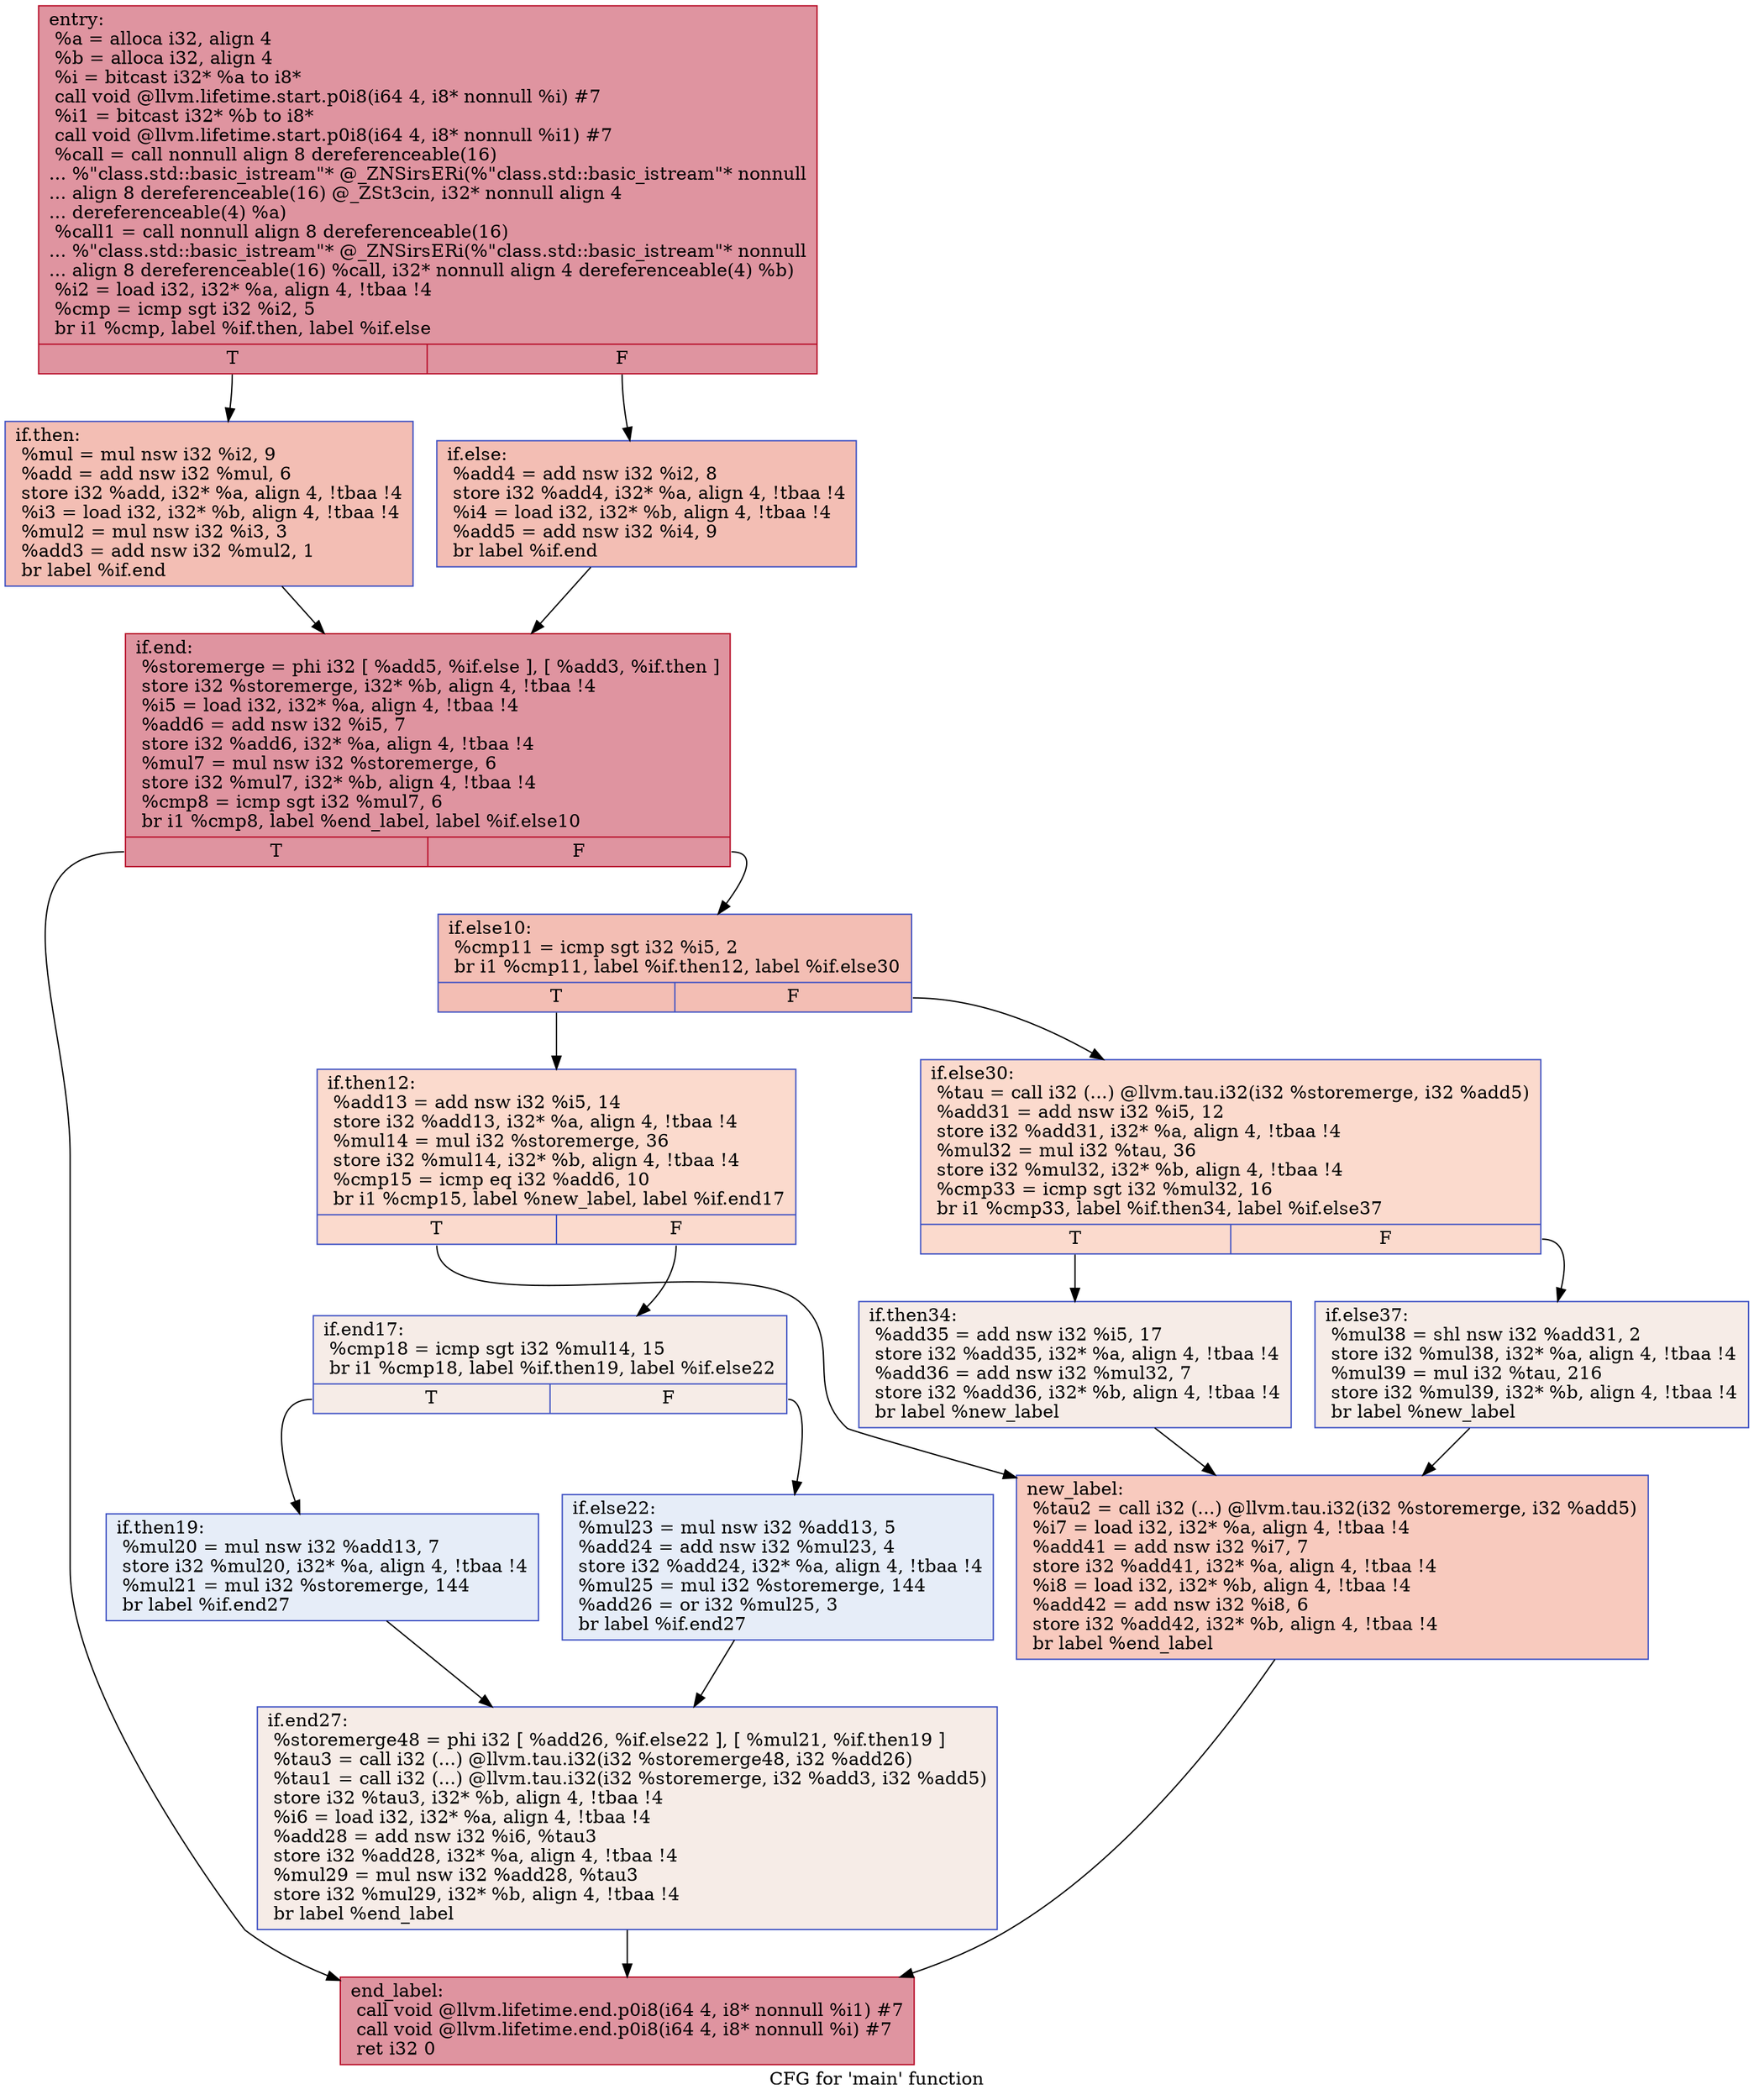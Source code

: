digraph "CFG for 'main' function" {
	label="CFG for 'main' function";

	Node0x55a18407bb90 [shape=record,color="#b70d28ff", style=filled, fillcolor="#b70d2870",label="{entry:\l  %a = alloca i32, align 4\l  %b = alloca i32, align 4\l  %i = bitcast i32* %a to i8*\l  call void @llvm.lifetime.start.p0i8(i64 4, i8* nonnull %i) #7\l  %i1 = bitcast i32* %b to i8*\l  call void @llvm.lifetime.start.p0i8(i64 4, i8* nonnull %i1) #7\l  %call = call nonnull align 8 dereferenceable(16)\l... %\"class.std::basic_istream\"* @_ZNSirsERi(%\"class.std::basic_istream\"* nonnull\l... align 8 dereferenceable(16) @_ZSt3cin, i32* nonnull align 4\l... dereferenceable(4) %a)\l  %call1 = call nonnull align 8 dereferenceable(16)\l... %\"class.std::basic_istream\"* @_ZNSirsERi(%\"class.std::basic_istream\"* nonnull\l... align 8 dereferenceable(16) %call, i32* nonnull align 4 dereferenceable(4) %b)\l  %i2 = load i32, i32* %a, align 4, !tbaa !4\l  %cmp = icmp sgt i32 %i2, 5\l  br i1 %cmp, label %if.then, label %if.else\l|{<s0>T|<s1>F}}"];
	Node0x55a18407bb90:s0 -> Node0x55a18407d5d0;
	Node0x55a18407bb90:s1 -> Node0x55a18407d6a0;
	Node0x55a18407d5d0 [shape=record,color="#3d50c3ff", style=filled, fillcolor="#e36c5570",label="{if.then:                                          \l  %mul = mul nsw i32 %i2, 9\l  %add = add nsw i32 %mul, 6\l  store i32 %add, i32* %a, align 4, !tbaa !4\l  %i3 = load i32, i32* %b, align 4, !tbaa !4\l  %mul2 = mul nsw i32 %i3, 3\l  %add3 = add nsw i32 %mul2, 1\l  br label %if.end\l}"];
	Node0x55a18407d5d0 -> Node0x55a18407e440;
	Node0x55a18407d6a0 [shape=record,color="#3d50c3ff", style=filled, fillcolor="#e36c5570",label="{if.else:                                          \l  %add4 = add nsw i32 %i2, 8\l  store i32 %add4, i32* %a, align 4, !tbaa !4\l  %i4 = load i32, i32* %b, align 4, !tbaa !4\l  %add5 = add nsw i32 %i4, 9\l  br label %if.end\l}"];
	Node0x55a18407d6a0 -> Node0x55a18407e440;
	Node0x55a18407e440 [shape=record,color="#b70d28ff", style=filled, fillcolor="#b70d2870",label="{if.end:                                           \l  %storemerge = phi i32 [ %add5, %if.else ], [ %add3, %if.then ]\l  store i32 %storemerge, i32* %b, align 4, !tbaa !4\l  %i5 = load i32, i32* %a, align 4, !tbaa !4\l  %add6 = add nsw i32 %i5, 7\l  store i32 %add6, i32* %a, align 4, !tbaa !4\l  %mul7 = mul nsw i32 %storemerge, 6\l  store i32 %mul7, i32* %b, align 4, !tbaa !4\l  %cmp8 = icmp sgt i32 %mul7, 6\l  br i1 %cmp8, label %end_label, label %if.else10\l|{<s0>T|<s1>F}}"];
	Node0x55a18407e440:s0 -> Node0x55a18407f060;
	Node0x55a18407e440:s1 -> Node0x55a18407f0e0;
	Node0x55a18407f0e0 [shape=record,color="#3d50c3ff", style=filled, fillcolor="#e36c5570",label="{if.else10:                                        \l  %cmp11 = icmp sgt i32 %i5, 2\l  br i1 %cmp11, label %if.then12, label %if.else30\l|{<s0>T|<s1>F}}"];
	Node0x55a18407f0e0:s0 -> Node0x55a18407f350;
	Node0x55a18407f0e0:s1 -> Node0x55a18407f3d0;
	Node0x55a18407f350 [shape=record,color="#3d50c3ff", style=filled, fillcolor="#f7ac8e70",label="{if.then12:                                        \l  %add13 = add nsw i32 %i5, 14\l  store i32 %add13, i32* %a, align 4, !tbaa !4\l  %mul14 = mul i32 %storemerge, 36\l  store i32 %mul14, i32* %b, align 4, !tbaa !4\l  %cmp15 = icmp eq i32 %add6, 10\l  br i1 %cmp15, label %new_label, label %if.end17\l|{<s0>T|<s1>F}}"];
	Node0x55a18407f350:s0 -> Node0x55a18407f920;
	Node0x55a18407f350:s1 -> Node0x55a18407f9a0;
	Node0x55a18407f9a0 [shape=record,color="#3d50c3ff", style=filled, fillcolor="#ead5c970",label="{if.end17:                                         \l  %cmp18 = icmp sgt i32 %mul14, 15\l  br i1 %cmp18, label %if.then19, label %if.else22\l|{<s0>T|<s1>F}}"];
	Node0x55a18407f9a0:s0 -> Node0x55a18407fc10;
	Node0x55a18407f9a0:s1 -> Node0x55a1840804a0;
	Node0x55a18407fc10 [shape=record,color="#3d50c3ff", style=filled, fillcolor="#c7d7f070",label="{if.then19:                                        \l  %mul20 = mul nsw i32 %add13, 7\l  store i32 %mul20, i32* %a, align 4, !tbaa !4\l  %mul21 = mul i32 %storemerge, 144\l  br label %if.end27\l}"];
	Node0x55a18407fc10 -> Node0x55a184080850;
	Node0x55a1840804a0 [shape=record,color="#3d50c3ff", style=filled, fillcolor="#c7d7f070",label="{if.else22:                                        \l  %mul23 = mul nsw i32 %add13, 5\l  %add24 = add nsw i32 %mul23, 4\l  store i32 %add24, i32* %a, align 4, !tbaa !4\l  %mul25 = mul i32 %storemerge, 144\l  %add26 = or i32 %mul25, 3\l  br label %if.end27\l}"];
	Node0x55a1840804a0 -> Node0x55a184080850;
	Node0x55a184080850 [shape=record,color="#3d50c3ff", style=filled, fillcolor="#ead5c970",label="{if.end27:                                         \l  %storemerge48 = phi i32 [ %add26, %if.else22 ], [ %mul21, %if.then19 ]\l  %tau3 = call i32 (...) @llvm.tau.i32(i32 %storemerge48, i32 %add26)\l  %tau1 = call i32 (...) @llvm.tau.i32(i32 %storemerge, i32 %add3, i32 %add5)\l  store i32 %tau3, i32* %b, align 4, !tbaa !4\l  %i6 = load i32, i32* %a, align 4, !tbaa !4\l  %add28 = add nsw i32 %i6, %tau3\l  store i32 %add28, i32* %a, align 4, !tbaa !4\l  %mul29 = mul nsw i32 %add28, %tau3\l  store i32 %mul29, i32* %b, align 4, !tbaa !4\l  br label %end_label\l}"];
	Node0x55a184080850 -> Node0x55a18407f060;
	Node0x55a18407f3d0 [shape=record,color="#3d50c3ff", style=filled, fillcolor="#f7ac8e70",label="{if.else30:                                        \l  %tau = call i32 (...) @llvm.tau.i32(i32 %storemerge, i32 %add5)\l  %add31 = add nsw i32 %i5, 12\l  store i32 %add31, i32* %a, align 4, !tbaa !4\l  %mul32 = mul i32 %tau, 36\l  store i32 %mul32, i32* %b, align 4, !tbaa !4\l  %cmp33 = icmp sgt i32 %mul32, 16\l  br i1 %cmp33, label %if.then34, label %if.else37\l|{<s0>T|<s1>F}}"];
	Node0x55a18407f3d0:s0 -> Node0x55a184081f90;
	Node0x55a18407f3d0:s1 -> Node0x55a184082010;
	Node0x55a184081f90 [shape=record,color="#3d50c3ff", style=filled, fillcolor="#ead5c970",label="{if.then34:                                        \l  %add35 = add nsw i32 %i5, 17\l  store i32 %add35, i32* %a, align 4, !tbaa !4\l  %add36 = add nsw i32 %mul32, 7\l  store i32 %add36, i32* %b, align 4, !tbaa !4\l  br label %new_label\l}"];
	Node0x55a184081f90 -> Node0x55a18407f920;
	Node0x55a184082010 [shape=record,color="#3d50c3ff", style=filled, fillcolor="#ead5c970",label="{if.else37:                                        \l  %mul38 = shl nsw i32 %add31, 2\l  store i32 %mul38, i32* %a, align 4, !tbaa !4\l  %mul39 = mul i32 %tau, 216\l  store i32 %mul39, i32* %b, align 4, !tbaa !4\l  br label %new_label\l}"];
	Node0x55a184082010 -> Node0x55a18407f920;
	Node0x55a18407f920 [shape=record,color="#3d50c3ff", style=filled, fillcolor="#ef886b70",label="{new_label:                                        \l  %tau2 = call i32 (...) @llvm.tau.i32(i32 %storemerge, i32 %add5)\l  %i7 = load i32, i32* %a, align 4, !tbaa !4\l  %add41 = add nsw i32 %i7, 7\l  store i32 %add41, i32* %a, align 4, !tbaa !4\l  %i8 = load i32, i32* %b, align 4, !tbaa !4\l  %add42 = add nsw i32 %i8, 6\l  store i32 %add42, i32* %b, align 4, !tbaa !4\l  br label %end_label\l}"];
	Node0x55a18407f920 -> Node0x55a18407f060;
	Node0x55a18407f060 [shape=record,color="#b70d28ff", style=filled, fillcolor="#b70d2870",label="{end_label:                                        \l  call void @llvm.lifetime.end.p0i8(i64 4, i8* nonnull %i1) #7\l  call void @llvm.lifetime.end.p0i8(i64 4, i8* nonnull %i) #7\l  ret i32 0\l}"];
}
